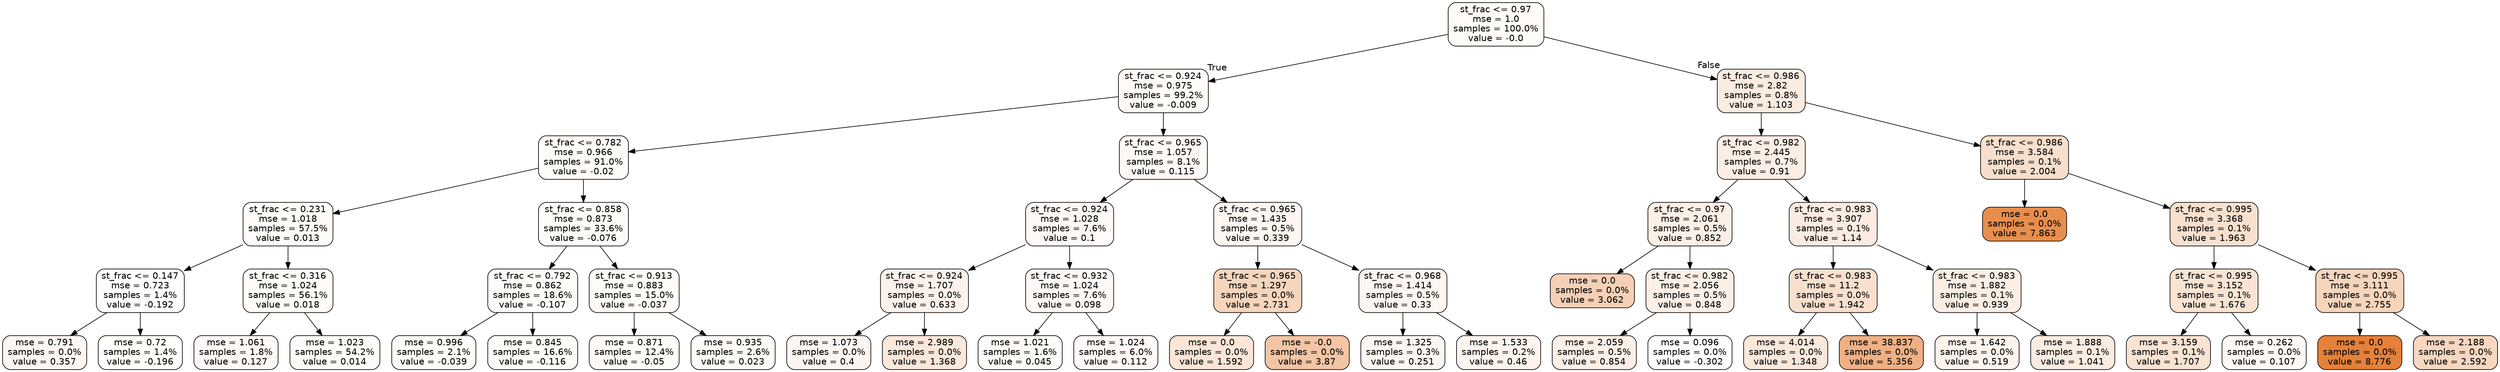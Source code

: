 digraph Tree {
node [shape=box, style="filled, rounded", color="black", fontname=helvetica] ;
edge [fontname=helvetica] ;
0 [label="st_frac <= 0.97\nmse = 1.0\nsamples = 100.0%\nvalue = -0.0", fillcolor="#fefbf8"] ;
1 [label="st_frac <= 0.924\nmse = 0.975\nsamples = 99.2%\nvalue = -0.009", fillcolor="#fefbf9"] ;
0 -> 1 [labeldistance=2.5, labelangle=45, headlabel="True"] ;
2 [label="st_frac <= 0.782\nmse = 0.966\nsamples = 91.0%\nvalue = -0.02", fillcolor="#fefbf9"] ;
1 -> 2 ;
3 [label="st_frac <= 0.231\nmse = 1.018\nsamples = 57.5%\nvalue = 0.013", fillcolor="#fefbf8"] ;
2 -> 3 ;
4 [label="st_frac <= 0.147\nmse = 0.723\nsamples = 1.4%\nvalue = -0.192", fillcolor="#fffdfd"] ;
3 -> 4 ;
5 [label="mse = 0.791\nsamples = 0.0%\nvalue = 0.357", fillcolor="#fdf6f1"] ;
4 -> 5 ;
6 [label="mse = 0.72\nsamples = 1.4%\nvalue = -0.196", fillcolor="#fffefd"] ;
4 -> 6 ;
7 [label="st_frac <= 0.316\nmse = 1.024\nsamples = 56.1%\nvalue = 0.018", fillcolor="#fefbf8"] ;
3 -> 7 ;
8 [label="mse = 1.061\nsamples = 1.8%\nvalue = 0.127", fillcolor="#fef9f6"] ;
7 -> 8 ;
9 [label="mse = 1.023\nsamples = 54.2%\nvalue = 0.014", fillcolor="#fefbf8"] ;
7 -> 9 ;
10 [label="st_frac <= 0.858\nmse = 0.873\nsamples = 33.6%\nvalue = -0.076", fillcolor="#fefcfa"] ;
2 -> 10 ;
11 [label="st_frac <= 0.792\nmse = 0.862\nsamples = 18.6%\nvalue = -0.107", fillcolor="#fefcfb"] ;
10 -> 11 ;
12 [label="mse = 0.996\nsamples = 2.1%\nvalue = -0.039", fillcolor="#fefbf9"] ;
11 -> 12 ;
13 [label="mse = 0.845\nsamples = 16.6%\nvalue = -0.116", fillcolor="#fefcfb"] ;
11 -> 13 ;
14 [label="st_frac <= 0.913\nmse = 0.883\nsamples = 15.0%\nvalue = -0.037", fillcolor="#fefbf9"] ;
10 -> 14 ;
15 [label="mse = 0.871\nsamples = 12.4%\nvalue = -0.05", fillcolor="#fefbf9"] ;
14 -> 15 ;
16 [label="mse = 0.935\nsamples = 2.6%\nvalue = 0.023", fillcolor="#fefaf8"] ;
14 -> 16 ;
17 [label="st_frac <= 0.965\nmse = 1.057\nsamples = 8.1%\nvalue = 0.115", fillcolor="#fef9f6"] ;
1 -> 17 ;
18 [label="st_frac <= 0.924\nmse = 1.028\nsamples = 7.6%\nvalue = 0.1", fillcolor="#fef9f6"] ;
17 -> 18 ;
19 [label="st_frac <= 0.924\nmse = 1.707\nsamples = 0.0%\nvalue = 0.633", fillcolor="#fcf2eb"] ;
18 -> 19 ;
20 [label="mse = 1.073\nsamples = 0.0%\nvalue = 0.4", fillcolor="#fdf5f0"] ;
19 -> 20 ;
21 [label="mse = 2.989\nsamples = 0.0%\nvalue = 1.368", fillcolor="#fae8db"] ;
19 -> 21 ;
22 [label="st_frac <= 0.932\nmse = 1.024\nsamples = 7.6%\nvalue = 0.098", fillcolor="#fef9f6"] ;
18 -> 22 ;
23 [label="mse = 1.021\nsamples = 1.6%\nvalue = 0.045", fillcolor="#fefaf7"] ;
22 -> 23 ;
24 [label="mse = 1.024\nsamples = 6.0%\nvalue = 0.112", fillcolor="#fef9f6"] ;
22 -> 24 ;
25 [label="st_frac <= 0.965\nmse = 1.435\nsamples = 0.5%\nvalue = 0.339", fillcolor="#fdf6f1"] ;
17 -> 25 ;
26 [label="st_frac <= 0.965\nmse = 1.297\nsamples = 0.0%\nvalue = 2.731", fillcolor="#f6d5bd"] ;
25 -> 26 ;
27 [label="mse = 0.0\nsamples = 0.0%\nvalue = 1.592", fillcolor="#fae5d6"] ;
26 -> 27 ;
28 [label="mse = -0.0\nsamples = 0.0%\nvalue = 3.87", fillcolor="#f3c5a4"] ;
26 -> 28 ;
29 [label="st_frac <= 0.968\nmse = 1.414\nsamples = 0.5%\nvalue = 0.33", fillcolor="#fdf6f1"] ;
25 -> 29 ;
30 [label="mse = 1.325\nsamples = 0.3%\nvalue = 0.251", fillcolor="#fdf7f3"] ;
29 -> 30 ;
31 [label="mse = 1.533\nsamples = 0.2%\nvalue = 0.46", fillcolor="#fdf4ee"] ;
29 -> 31 ;
32 [label="st_frac <= 0.986\nmse = 2.82\nsamples = 0.8%\nvalue = 1.103", fillcolor="#fbece0"] ;
0 -> 32 [labeldistance=2.5, labelangle=-45, headlabel="False"] ;
33 [label="st_frac <= 0.982\nmse = 2.445\nsamples = 0.7%\nvalue = 0.91", fillcolor="#fceee5"] ;
32 -> 33 ;
34 [label="st_frac <= 0.97\nmse = 2.061\nsamples = 0.5%\nvalue = 0.852", fillcolor="#fcefe6"] ;
33 -> 34 ;
35 [label="mse = 0.0\nsamples = 0.0%\nvalue = 3.062", fillcolor="#f5d0b6"] ;
34 -> 35 ;
36 [label="st_frac <= 0.982\nmse = 2.056\nsamples = 0.5%\nvalue = 0.848", fillcolor="#fcefe6"] ;
34 -> 36 ;
37 [label="mse = 2.059\nsamples = 0.5%\nvalue = 0.854", fillcolor="#fcefe6"] ;
36 -> 37 ;
38 [label="mse = 0.096\nsamples = 0.0%\nvalue = -0.302", fillcolor="#ffffff"] ;
36 -> 38 ;
39 [label="st_frac <= 0.983\nmse = 3.907\nsamples = 0.1%\nvalue = 1.14", fillcolor="#fbebe0"] ;
33 -> 39 ;
40 [label="st_frac <= 0.983\nmse = 11.2\nsamples = 0.0%\nvalue = 1.942", fillcolor="#f9e0ce"] ;
39 -> 40 ;
41 [label="mse = 4.014\nsamples = 0.0%\nvalue = 1.348", fillcolor="#fae8db"] ;
40 -> 41 ;
42 [label="mse = 38.837\nsamples = 0.0%\nvalue = 5.356", fillcolor="#efb084"] ;
40 -> 42 ;
43 [label="st_frac <= 0.983\nmse = 1.882\nsamples = 0.1%\nvalue = 0.939", fillcolor="#fbeee4"] ;
39 -> 43 ;
44 [label="mse = 1.642\nsamples = 0.0%\nvalue = 0.519", fillcolor="#fdf4ed"] ;
43 -> 44 ;
45 [label="mse = 1.888\nsamples = 0.1%\nvalue = 1.041", fillcolor="#fbece2"] ;
43 -> 45 ;
46 [label="st_frac <= 0.986\nmse = 3.584\nsamples = 0.1%\nvalue = 2.004", fillcolor="#f8dfcd"] ;
32 -> 46 ;
47 [label="mse = 0.0\nsamples = 0.0%\nvalue = 7.863", fillcolor="#e88e4d"] ;
46 -> 47 ;
48 [label="st_frac <= 0.995\nmse = 3.368\nsamples = 0.1%\nvalue = 1.963", fillcolor="#f9e0ce"] ;
46 -> 48 ;
49 [label="st_frac <= 0.995\nmse = 3.152\nsamples = 0.1%\nvalue = 1.676", fillcolor="#f9e4d4"] ;
48 -> 49 ;
50 [label="mse = 3.159\nsamples = 0.1%\nvalue = 1.707", fillcolor="#f9e3d3"] ;
49 -> 50 ;
51 [label="mse = 0.262\nsamples = 0.0%\nvalue = 0.107", fillcolor="#fef9f6"] ;
49 -> 51 ;
52 [label="st_frac <= 0.995\nmse = 3.111\nsamples = 0.0%\nvalue = 2.755", fillcolor="#f6d5bc"] ;
48 -> 52 ;
53 [label="mse = 0.0\nsamples = 0.0%\nvalue = 8.776", fillcolor="#e58139"] ;
52 -> 53 ;
54 [label="mse = 2.188\nsamples = 0.0%\nvalue = 2.592", fillcolor="#f7d7c0"] ;
52 -> 54 ;
}